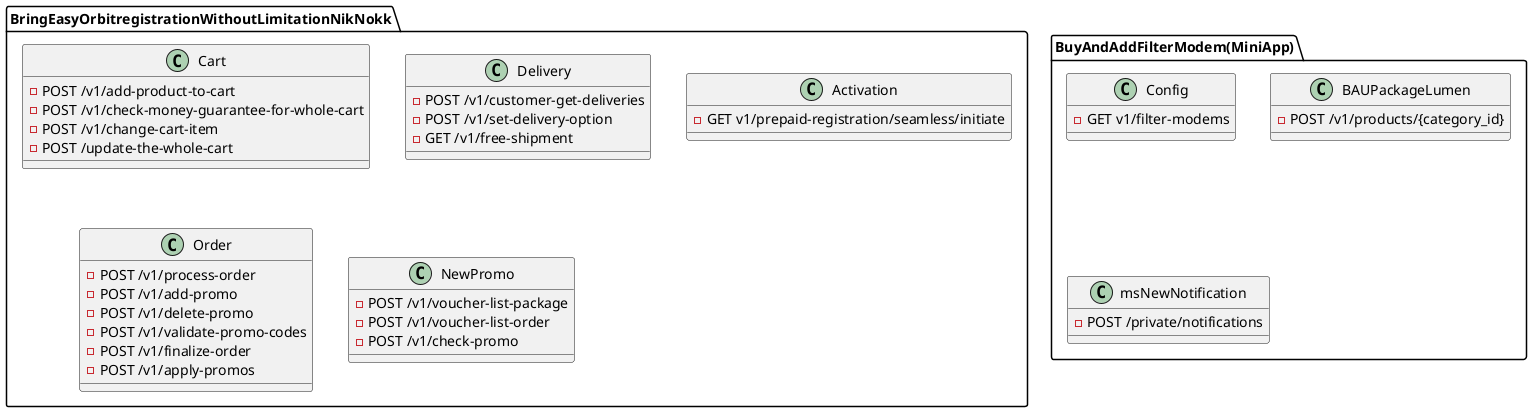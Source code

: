 @startuml
set separator none
package BringEasyOrbitregistrationWithoutLimitationNikNokk {
    class Cart {
        - POST /v1/add-product-to-cart
        - POST /v1/check-money-guarantee-for-whole-cart
        - POST /v1/change-cart-item
        - POST /update-the-whole-cart
    }
    class Delivery{
        - POST /v1/customer-get-deliveries
        - POST /v1/set-delivery-option
        - GET /v1/free-shipment
    }
    class Activation{
        - GET v1/prepaid-registration/seamless/initiate
    }
    class Order {
        - POST /v1/process-order
        - POST /v1/add-promo
        - POST /v1/delete-promo
        - POST /v1/validate-promo-codes
        - POST /v1/finalize-order
        - POST /v1/apply-promos
    }
    class NewPromo {
        - POST /v1/voucher-list-package
        - POST /v1/voucher-list-order
        - POST /v1/check-promo
    }
}
package BuyAndAddFilterModem(MiniApp){
    class Config {
        - GET v1/filter-modems
    }
    class BAUPackageLumen {
        - POST /v1/products/{category_id}
    }
    class msNewNotification{
        - POST /private/notifications
    }
}
' package TrackingStatus {
'     class NewDelivery{
'         - tracking-states
'     }
' }
@enduml
